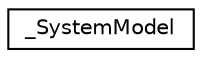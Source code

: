 digraph "Graphical Class Hierarchy"
{
  edge [fontname="Helvetica",fontsize="10",labelfontname="Helvetica",labelfontsize="10"];
  node [fontname="Helvetica",fontsize="10",shape=record];
  rankdir="LR";
  Node1 [label="_SystemModel",height=0.2,width=0.4,color="black", fillcolor="white", style="filled",URL="$struct___system_model.html"];
}

